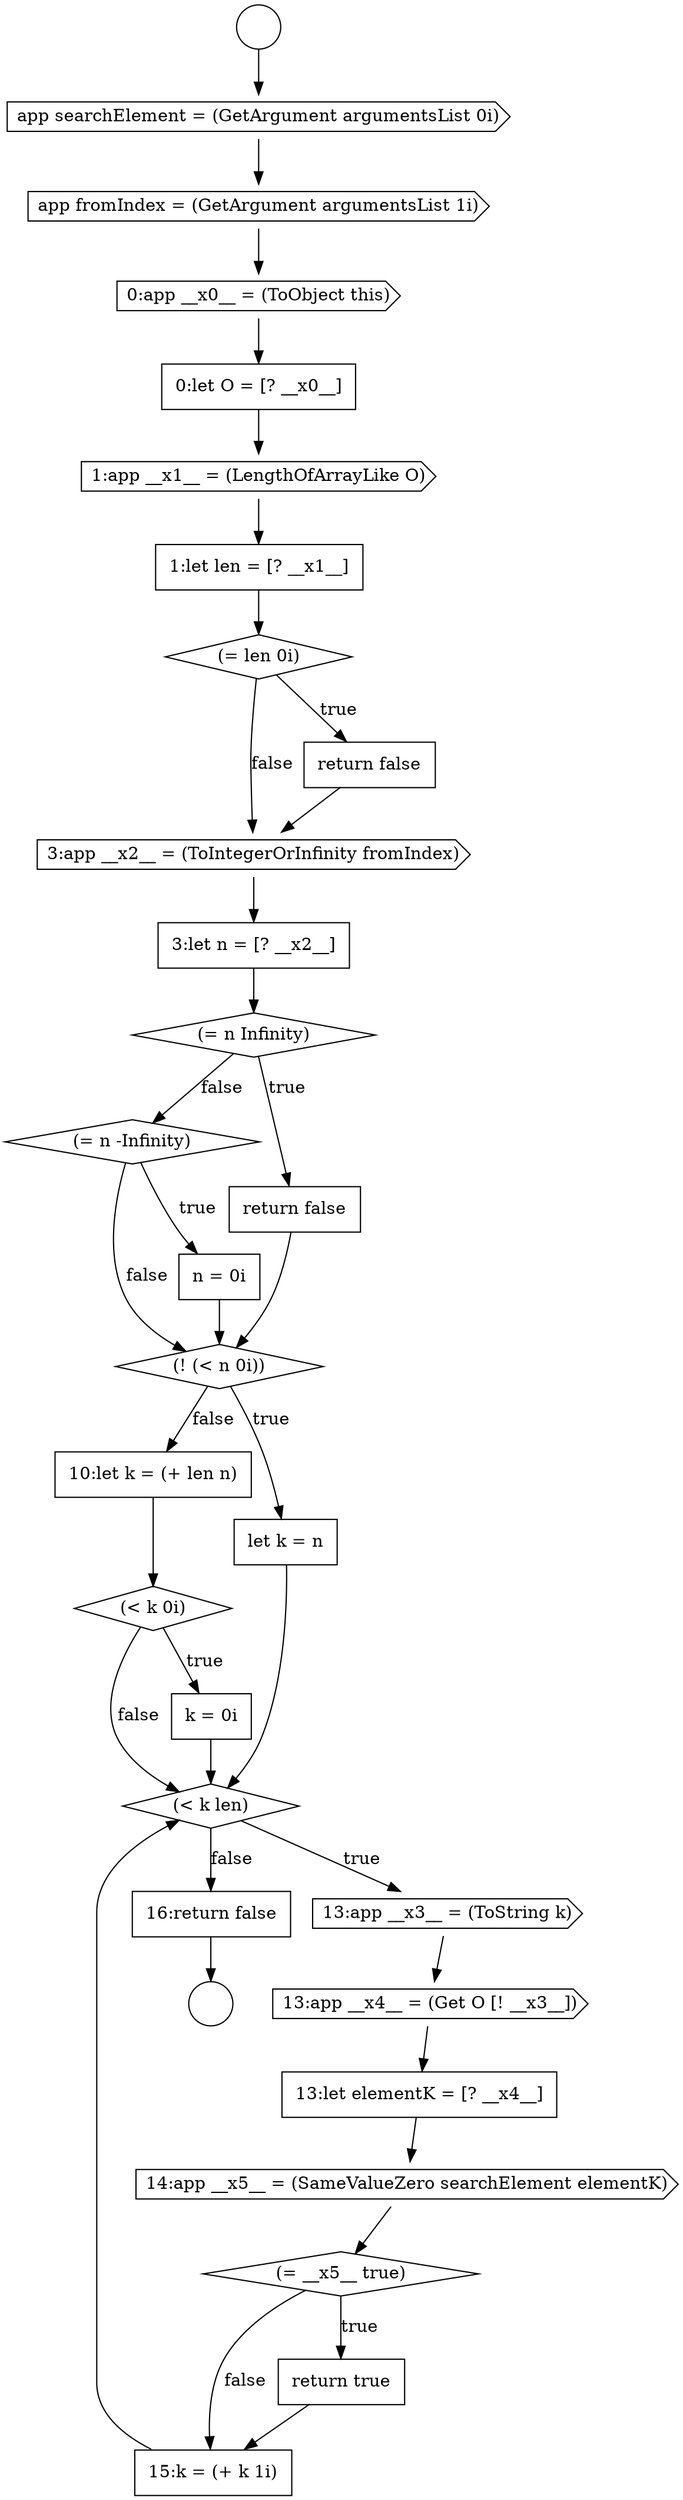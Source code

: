 digraph {
  node16054 [shape=none, margin=0, label=<<font color="black">
    <table border="0" cellborder="1" cellspacing="0" cellpadding="10">
      <tr><td align="left">16:return false</td></tr>
    </table>
  </font>> color="black" fillcolor="white" style=filled]
  node16027 [shape=cds, label=<<font color="black">app searchElement = (GetArgument argumentsList 0i)</font>> color="black" fillcolor="white" style=filled]
  node16039 [shape=diamond, label=<<font color="black">(= n -Infinity)</font>> color="black" fillcolor="white" style=filled]
  node16035 [shape=cds, label=<<font color="black">3:app __x2__ = (ToIntegerOrInfinity fromIndex)</font>> color="black" fillcolor="white" style=filled]
  node16028 [shape=cds, label=<<font color="black">app fromIndex = (GetArgument argumentsList 1i)</font>> color="black" fillcolor="white" style=filled]
  node16044 [shape=diamond, label=<<font color="black">(&lt; k 0i)</font>> color="black" fillcolor="white" style=filled]
  node16031 [shape=cds, label=<<font color="black">1:app __x1__ = (LengthOfArrayLike O)</font>> color="black" fillcolor="white" style=filled]
  node16036 [shape=none, margin=0, label=<<font color="black">
    <table border="0" cellborder="1" cellspacing="0" cellpadding="10">
      <tr><td align="left">3:let n = [? __x2__]</td></tr>
    </table>
  </font>> color="black" fillcolor="white" style=filled]
  node16051 [shape=diamond, label=<<font color="black">(= __x5__ true)</font>> color="black" fillcolor="white" style=filled]
  node16048 [shape=cds, label=<<font color="black">13:app __x4__ = (Get O [! __x3__])</font>> color="black" fillcolor="white" style=filled]
  node16043 [shape=none, margin=0, label=<<font color="black">
    <table border="0" cellborder="1" cellspacing="0" cellpadding="10">
      <tr><td align="left">10:let k = (+ len n)</td></tr>
    </table>
  </font>> color="black" fillcolor="white" style=filled]
  node16032 [shape=none, margin=0, label=<<font color="black">
    <table border="0" cellborder="1" cellspacing="0" cellpadding="10">
      <tr><td align="left">1:let len = [? __x1__]</td></tr>
    </table>
  </font>> color="black" fillcolor="white" style=filled]
  node16047 [shape=cds, label=<<font color="black">13:app __x3__ = (ToString k)</font>> color="black" fillcolor="white" style=filled]
  node16034 [shape=none, margin=0, label=<<font color="black">
    <table border="0" cellborder="1" cellspacing="0" cellpadding="10">
      <tr><td align="left">return false</td></tr>
    </table>
  </font>> color="black" fillcolor="white" style=filled]
  node16053 [shape=none, margin=0, label=<<font color="black">
    <table border="0" cellborder="1" cellspacing="0" cellpadding="10">
      <tr><td align="left">15:k = (+ k 1i)</td></tr>
    </table>
  </font>> color="black" fillcolor="white" style=filled]
  node16038 [shape=none, margin=0, label=<<font color="black">
    <table border="0" cellborder="1" cellspacing="0" cellpadding="10">
      <tr><td align="left">return false</td></tr>
    </table>
  </font>> color="black" fillcolor="white" style=filled]
  node16041 [shape=diamond, label=<<font color="black">(! (&lt; n 0i))</font>> color="black" fillcolor="white" style=filled]
  node16046 [shape=diamond, label=<<font color="black">(&lt; k len)</font>> color="black" fillcolor="white" style=filled]
  node16050 [shape=cds, label=<<font color="black">14:app __x5__ = (SameValueZero searchElement elementK)</font>> color="black" fillcolor="white" style=filled]
  node16045 [shape=none, margin=0, label=<<font color="black">
    <table border="0" cellborder="1" cellspacing="0" cellpadding="10">
      <tr><td align="left">k = 0i</td></tr>
    </table>
  </font>> color="black" fillcolor="white" style=filled]
  node16026 [shape=circle label=" " color="black" fillcolor="white" style=filled]
  node16040 [shape=none, margin=0, label=<<font color="black">
    <table border="0" cellborder="1" cellspacing="0" cellpadding="10">
      <tr><td align="left">n = 0i</td></tr>
    </table>
  </font>> color="black" fillcolor="white" style=filled]
  node16033 [shape=diamond, label=<<font color="black">(= len 0i)</font>> color="black" fillcolor="white" style=filled]
  node16030 [shape=none, margin=0, label=<<font color="black">
    <table border="0" cellborder="1" cellspacing="0" cellpadding="10">
      <tr><td align="left">0:let O = [? __x0__]</td></tr>
    </table>
  </font>> color="black" fillcolor="white" style=filled]
  node16037 [shape=diamond, label=<<font color="black">(= n Infinity)</font>> color="black" fillcolor="white" style=filled]
  node16025 [shape=circle label=" " color="black" fillcolor="white" style=filled]
  node16052 [shape=none, margin=0, label=<<font color="black">
    <table border="0" cellborder="1" cellspacing="0" cellpadding="10">
      <tr><td align="left">return true</td></tr>
    </table>
  </font>> color="black" fillcolor="white" style=filled]
  node16042 [shape=none, margin=0, label=<<font color="black">
    <table border="0" cellborder="1" cellspacing="0" cellpadding="10">
      <tr><td align="left">let k = n</td></tr>
    </table>
  </font>> color="black" fillcolor="white" style=filled]
  node16049 [shape=none, margin=0, label=<<font color="black">
    <table border="0" cellborder="1" cellspacing="0" cellpadding="10">
      <tr><td align="left">13:let elementK = [? __x4__]</td></tr>
    </table>
  </font>> color="black" fillcolor="white" style=filled]
  node16029 [shape=cds, label=<<font color="black">0:app __x0__ = (ToObject this)</font>> color="black" fillcolor="white" style=filled]
  node16043 -> node16044 [ color="black"]
  node16052 -> node16053 [ color="black"]
  node16045 -> node16046 [ color="black"]
  node16034 -> node16035 [ color="black"]
  node16035 -> node16036 [ color="black"]
  node16038 -> node16041 [ color="black"]
  node16040 -> node16041 [ color="black"]
  node16044 -> node16045 [label=<<font color="black">true</font>> color="black"]
  node16044 -> node16046 [label=<<font color="black">false</font>> color="black"]
  node16031 -> node16032 [ color="black"]
  node16028 -> node16029 [ color="black"]
  node16033 -> node16034 [label=<<font color="black">true</font>> color="black"]
  node16033 -> node16035 [label=<<font color="black">false</font>> color="black"]
  node16029 -> node16030 [ color="black"]
  node16041 -> node16042 [label=<<font color="black">true</font>> color="black"]
  node16041 -> node16043 [label=<<font color="black">false</font>> color="black"]
  node16037 -> node16038 [label=<<font color="black">true</font>> color="black"]
  node16037 -> node16039 [label=<<font color="black">false</font>> color="black"]
  node16025 -> node16027 [ color="black"]
  node16042 -> node16046 [ color="black"]
  node16050 -> node16051 [ color="black"]
  node16030 -> node16031 [ color="black"]
  node16027 -> node16028 [ color="black"]
  node16032 -> node16033 [ color="black"]
  node16036 -> node16037 [ color="black"]
  node16051 -> node16052 [label=<<font color="black">true</font>> color="black"]
  node16051 -> node16053 [label=<<font color="black">false</font>> color="black"]
  node16047 -> node16048 [ color="black"]
  node16053 -> node16046 [ color="black"]
  node16054 -> node16026 [ color="black"]
  node16046 -> node16047 [label=<<font color="black">true</font>> color="black"]
  node16046 -> node16054 [label=<<font color="black">false</font>> color="black"]
  node16039 -> node16040 [label=<<font color="black">true</font>> color="black"]
  node16039 -> node16041 [label=<<font color="black">false</font>> color="black"]
  node16048 -> node16049 [ color="black"]
  node16049 -> node16050 [ color="black"]
}
